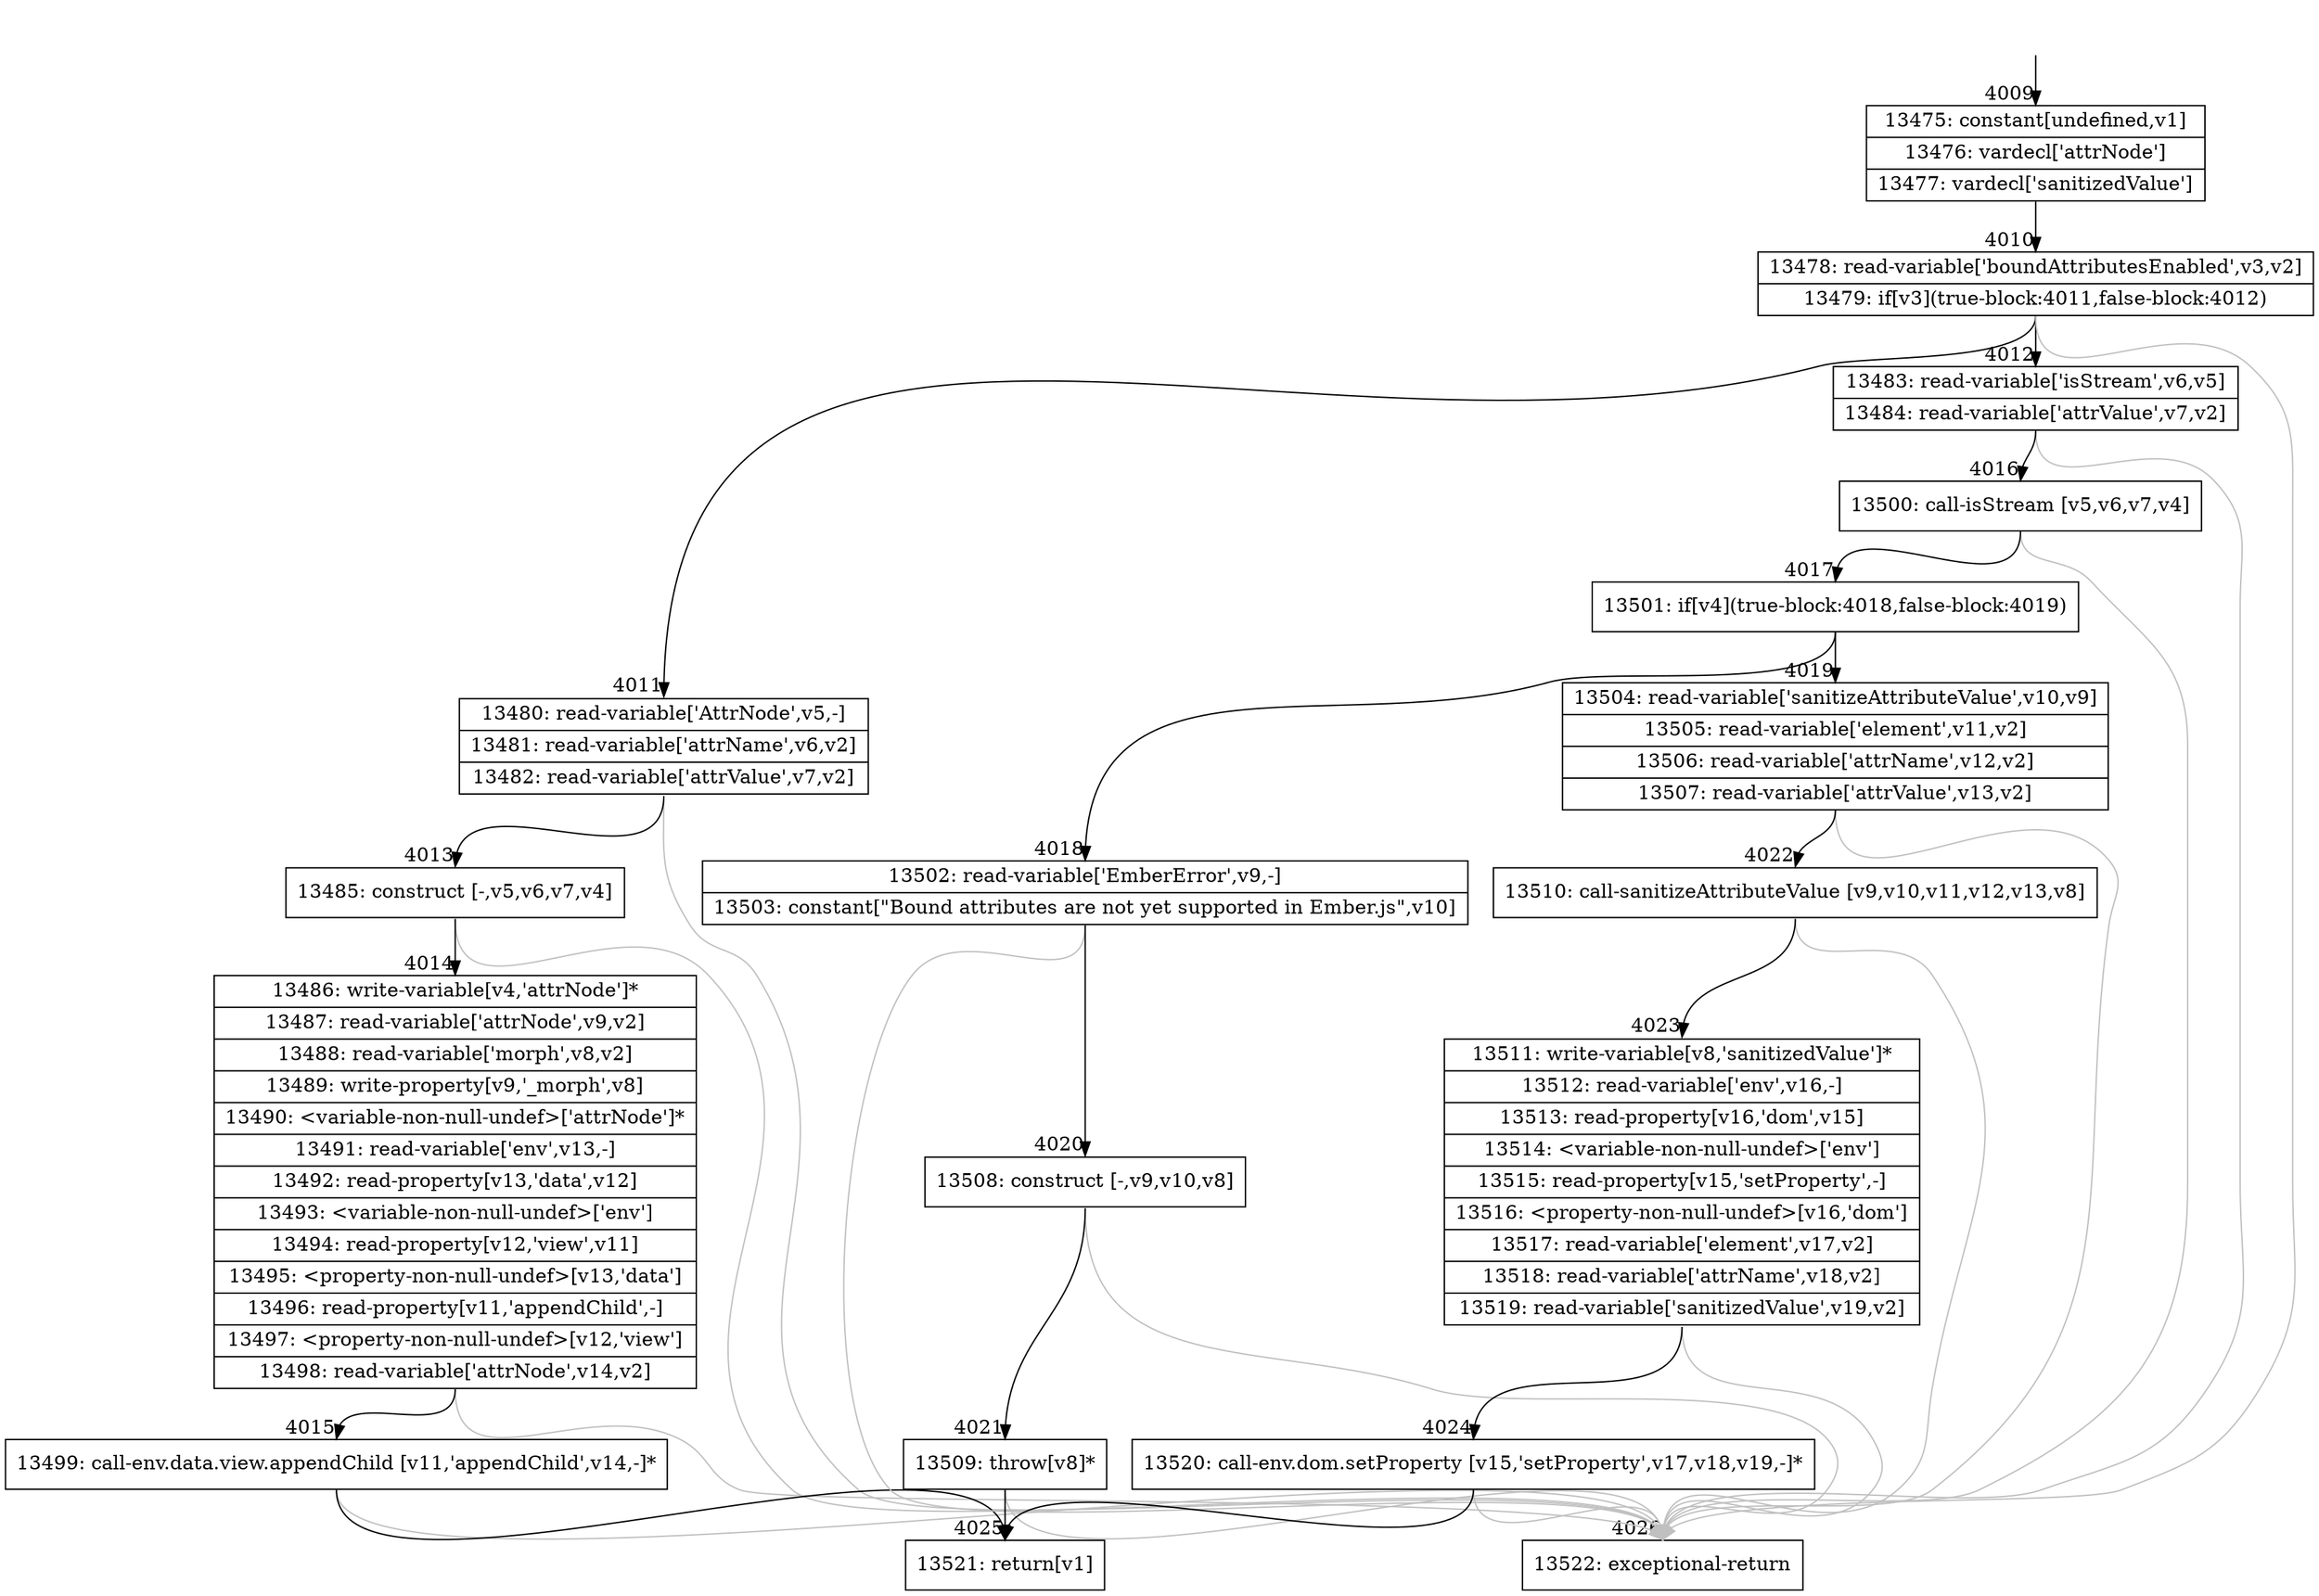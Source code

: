 digraph {
rankdir="TD"
BB_entry317[shape=none,label=""];
BB_entry317 -> BB4009 [tailport=s, headport=n, headlabel="    4009"]
BB4009 [shape=record label="{13475: constant[undefined,v1]|13476: vardecl['attrNode']|13477: vardecl['sanitizedValue']}" ] 
BB4009 -> BB4010 [tailport=s, headport=n, headlabel="      4010"]
BB4010 [shape=record label="{13478: read-variable['boundAttributesEnabled',v3,v2]|13479: if[v3](true-block:4011,false-block:4012)}" ] 
BB4010 -> BB4011 [tailport=s, headport=n, headlabel="      4011"]
BB4010 -> BB4012 [tailport=s, headport=n, headlabel="      4012"]
BB4010 -> BB4026 [tailport=s, headport=n, color=gray, headlabel="      4026"]
BB4011 [shape=record label="{13480: read-variable['AttrNode',v5,-]|13481: read-variable['attrName',v6,v2]|13482: read-variable['attrValue',v7,v2]}" ] 
BB4011 -> BB4013 [tailport=s, headport=n, headlabel="      4013"]
BB4011 -> BB4026 [tailport=s, headport=n, color=gray]
BB4012 [shape=record label="{13483: read-variable['isStream',v6,v5]|13484: read-variable['attrValue',v7,v2]}" ] 
BB4012 -> BB4016 [tailport=s, headport=n, headlabel="      4016"]
BB4012 -> BB4026 [tailport=s, headport=n, color=gray]
BB4013 [shape=record label="{13485: construct [-,v5,v6,v7,v4]}" ] 
BB4013 -> BB4014 [tailport=s, headport=n, headlabel="      4014"]
BB4013 -> BB4026 [tailport=s, headport=n, color=gray]
BB4014 [shape=record label="{13486: write-variable[v4,'attrNode']*|13487: read-variable['attrNode',v9,v2]|13488: read-variable['morph',v8,v2]|13489: write-property[v9,'_morph',v8]|13490: \<variable-non-null-undef\>['attrNode']*|13491: read-variable['env',v13,-]|13492: read-property[v13,'data',v12]|13493: \<variable-non-null-undef\>['env']|13494: read-property[v12,'view',v11]|13495: \<property-non-null-undef\>[v13,'data']|13496: read-property[v11,'appendChild',-]|13497: \<property-non-null-undef\>[v12,'view']|13498: read-variable['attrNode',v14,v2]}" ] 
BB4014 -> BB4015 [tailport=s, headport=n, headlabel="      4015"]
BB4014 -> BB4026 [tailport=s, headport=n, color=gray]
BB4015 [shape=record label="{13499: call-env.data.view.appendChild [v11,'appendChild',v14,-]*}" ] 
BB4015 -> BB4025 [tailport=s, headport=n, headlabel="      4025"]
BB4015 -> BB4026 [tailport=s, headport=n, color=gray]
BB4016 [shape=record label="{13500: call-isStream [v5,v6,v7,v4]}" ] 
BB4016 -> BB4017 [tailport=s, headport=n, headlabel="      4017"]
BB4016 -> BB4026 [tailport=s, headport=n, color=gray]
BB4017 [shape=record label="{13501: if[v4](true-block:4018,false-block:4019)}" ] 
BB4017 -> BB4018 [tailport=s, headport=n, headlabel="      4018"]
BB4017 -> BB4019 [tailport=s, headport=n, headlabel="      4019"]
BB4018 [shape=record label="{13502: read-variable['EmberError',v9,-]|13503: constant[\"Bound attributes are not yet supported in Ember.js\",v10]}" ] 
BB4018 -> BB4020 [tailport=s, headport=n, headlabel="      4020"]
BB4018 -> BB4026 [tailport=s, headport=n, color=gray]
BB4019 [shape=record label="{13504: read-variable['sanitizeAttributeValue',v10,v9]|13505: read-variable['element',v11,v2]|13506: read-variable['attrName',v12,v2]|13507: read-variable['attrValue',v13,v2]}" ] 
BB4019 -> BB4022 [tailport=s, headport=n, headlabel="      4022"]
BB4019 -> BB4026 [tailport=s, headport=n, color=gray]
BB4020 [shape=record label="{13508: construct [-,v9,v10,v8]}" ] 
BB4020 -> BB4021 [tailport=s, headport=n, headlabel="      4021"]
BB4020 -> BB4026 [tailport=s, headport=n, color=gray]
BB4021 [shape=record label="{13509: throw[v8]*}" ] 
BB4021 -> BB4025 [tailport=s, headport=n]
BB4021 -> BB4026 [tailport=s, headport=n, color=gray]
BB4022 [shape=record label="{13510: call-sanitizeAttributeValue [v9,v10,v11,v12,v13,v8]}" ] 
BB4022 -> BB4023 [tailport=s, headport=n, headlabel="      4023"]
BB4022 -> BB4026 [tailport=s, headport=n, color=gray]
BB4023 [shape=record label="{13511: write-variable[v8,'sanitizedValue']*|13512: read-variable['env',v16,-]|13513: read-property[v16,'dom',v15]|13514: \<variable-non-null-undef\>['env']|13515: read-property[v15,'setProperty',-]|13516: \<property-non-null-undef\>[v16,'dom']|13517: read-variable['element',v17,v2]|13518: read-variable['attrName',v18,v2]|13519: read-variable['sanitizedValue',v19,v2]}" ] 
BB4023 -> BB4024 [tailport=s, headport=n, headlabel="      4024"]
BB4023 -> BB4026 [tailport=s, headport=n, color=gray]
BB4024 [shape=record label="{13520: call-env.dom.setProperty [v15,'setProperty',v17,v18,v19,-]*}" ] 
BB4024 -> BB4025 [tailport=s, headport=n]
BB4024 -> BB4026 [tailport=s, headport=n, color=gray]
BB4025 [shape=record label="{13521: return[v1]}" ] 
BB4026 [shape=record label="{13522: exceptional-return}" ] 
//#$~ 7767
}
